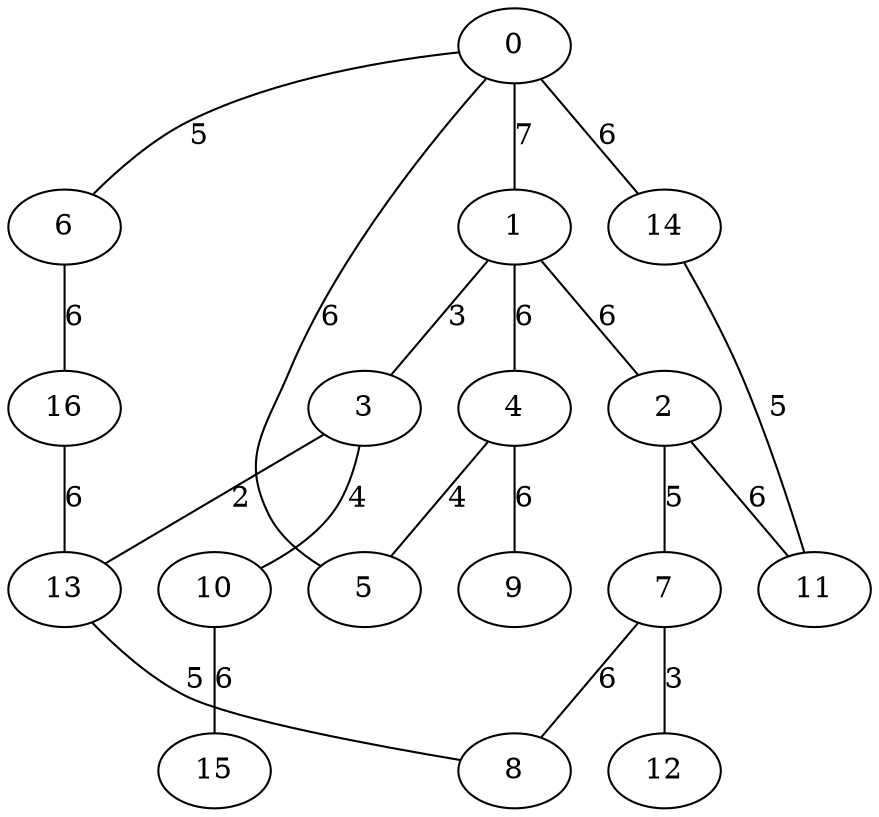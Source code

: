 graph g {
  0 [ habit = 4, size = 250, x = 3, y = 7 ]
  1 [ habit = 5, size = 203, x = 4, y = 6 ]
  2 [ habit = 7, size = 444, x = 7, y = 7 ]
  3 [ habit = 1, size = 100, x = 4, y = 5 ]
  4 [ base = 2, habit = 2, size = 172, x = 3, y = 8 ]
  5 [ habit = 1, size = 383, x = 1, y = 8 ]
  6 [ habit = 8, size = 203, x = 1, y = 5 ]
  7 [ base = 1, habit = 2, size = 356, x = 8, y = 6 ]
  8 [ habit = 10, size = 146, x = 8, y = 4 ]
  9 [ habit = 1, size = 344, x = 2, y = 10 ]
  10 [ habit = 7, size = 355, x = 4, y = 3 ]
  11 [ habit = 5, size = 292, x = 6, y = 9 ]
  12 [ habit = 5, size = 398, x = 10, y = 6 ]
  13 [ habit = 10, size = 153, x = 5, y = 4 ]
  14 [ habit = 9, size = 362, x = 4, y = 9 ]
  15 [ habit = 7, size = 580, x = 4, y = 1 ]
  16 [ habit = 1, size = 479, x = 3, y = 4 ]

  0 -- 1 [ label = 7, weight = 7 ]
  0 -- 6 [ label = 5, weight = 5 ]
  0 -- 14 [ label = 6, weight = 6 ]
  1 -- 2 [ label = 6, weight = 6 ]
  1 -- 3 [ label = 3, weight = 3 ]
  1 -- 4 [ label = 6, weight = 6 ]
  2 -- 11 [ label = 6, weight = 6 ]
  2 -- 7 [ label = 5, weight = 5 ]
  3 -- 10 [ label = 4, weight = 4 ]
  3 -- 13 [ label = 2, weight = 2 ]
  4 -- 5 [ label = 4, weight = 4 ]
  4 -- 9 [ label = 6, weight = 6 ]
  5 -- 0 [ label = 6, weight = 6 ]
  6 -- 16 [ label = 6, weight = 6 ]
  7 -- 8 [ label = 6, weight = 6 ]
  7 -- 12 [ label = 3, weight = 3 ]
  10 -- 15 [ label = 6, weight = 6 ]
  13 -- 8 [ label = 5, weight = 5 ]
  14 -- 11 [ label = 5, weight = 5 ]
  16 -- 13 [ label = 6, weight = 6 ]
}
